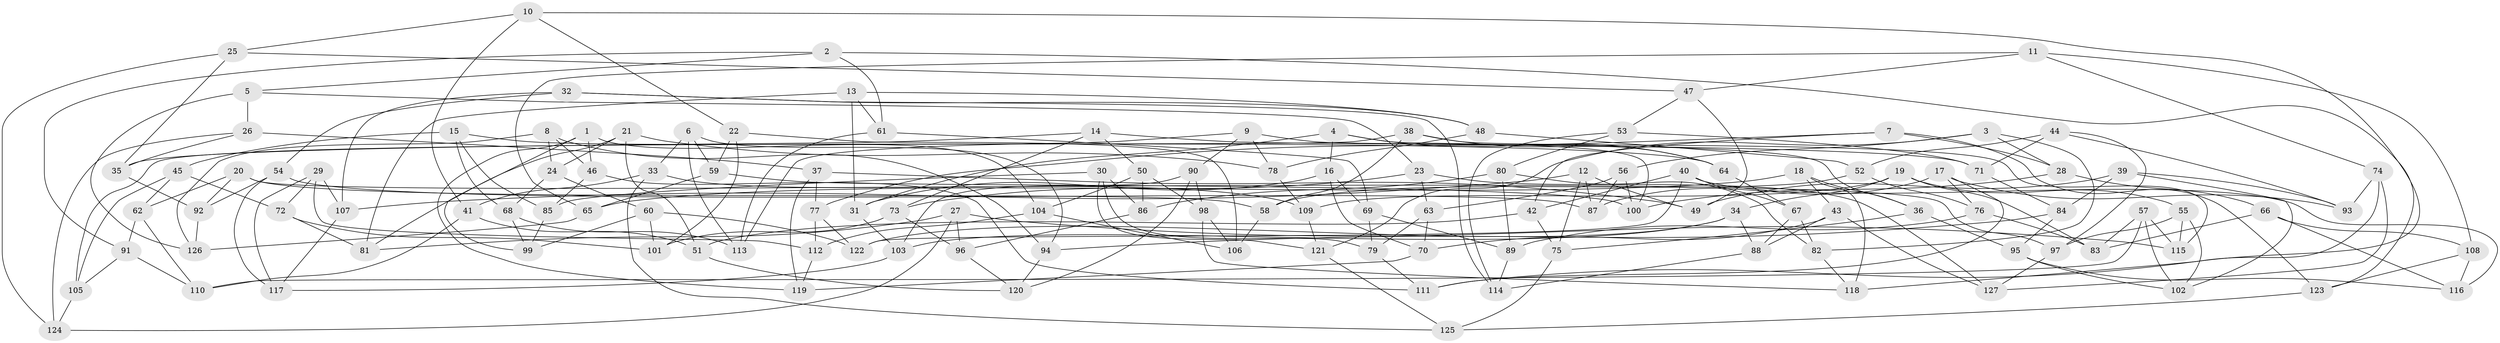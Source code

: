 // coarse degree distribution, {6: 0.42045454545454547, 4: 0.5568181818181818, 5: 0.022727272727272728}
// Generated by graph-tools (version 1.1) at 2025/24/03/03/25 07:24:22]
// undirected, 127 vertices, 254 edges
graph export_dot {
graph [start="1"]
  node [color=gray90,style=filled];
  1;
  2;
  3;
  4;
  5;
  6;
  7;
  8;
  9;
  10;
  11;
  12;
  13;
  14;
  15;
  16;
  17;
  18;
  19;
  20;
  21;
  22;
  23;
  24;
  25;
  26;
  27;
  28;
  29;
  30;
  31;
  32;
  33;
  34;
  35;
  36;
  37;
  38;
  39;
  40;
  41;
  42;
  43;
  44;
  45;
  46;
  47;
  48;
  49;
  50;
  51;
  52;
  53;
  54;
  55;
  56;
  57;
  58;
  59;
  60;
  61;
  62;
  63;
  64;
  65;
  66;
  67;
  68;
  69;
  70;
  71;
  72;
  73;
  74;
  75;
  76;
  77;
  78;
  79;
  80;
  81;
  82;
  83;
  84;
  85;
  86;
  87;
  88;
  89;
  90;
  91;
  92;
  93;
  94;
  95;
  96;
  97;
  98;
  99;
  100;
  101;
  102;
  103;
  104;
  105;
  106;
  107;
  108;
  109;
  110;
  111;
  112;
  113;
  114;
  115;
  116;
  117;
  118;
  119;
  120;
  121;
  122;
  123;
  124;
  125;
  126;
  127;
  1 -- 104;
  1 -- 119;
  1 -- 46;
  1 -- 99;
  2 -- 91;
  2 -- 5;
  2 -- 61;
  2 -- 123;
  3 -- 56;
  3 -- 121;
  3 -- 82;
  3 -- 28;
  4 -- 64;
  4 -- 100;
  4 -- 31;
  4 -- 16;
  5 -- 126;
  5 -- 26;
  5 -- 23;
  6 -- 59;
  6 -- 113;
  6 -- 33;
  6 -- 94;
  7 -- 77;
  7 -- 28;
  7 -- 123;
  7 -- 42;
  8 -- 46;
  8 -- 24;
  8 -- 126;
  8 -- 94;
  9 -- 78;
  9 -- 113;
  9 -- 90;
  9 -- 36;
  10 -- 25;
  10 -- 41;
  10 -- 22;
  10 -- 111;
  11 -- 108;
  11 -- 65;
  11 -- 74;
  11 -- 47;
  12 -- 107;
  12 -- 75;
  12 -- 87;
  12 -- 49;
  13 -- 48;
  13 -- 81;
  13 -- 31;
  13 -- 61;
  14 -- 71;
  14 -- 50;
  14 -- 35;
  14 -- 73;
  15 -- 45;
  15 -- 85;
  15 -- 64;
  15 -- 68;
  16 -- 70;
  16 -- 69;
  16 -- 31;
  17 -- 76;
  17 -- 87;
  17 -- 93;
  17 -- 111;
  18 -- 43;
  18 -- 65;
  18 -- 36;
  18 -- 118;
  19 -- 109;
  19 -- 83;
  19 -- 34;
  19 -- 55;
  20 -- 58;
  20 -- 62;
  20 -- 97;
  20 -- 92;
  21 -- 51;
  21 -- 78;
  21 -- 81;
  21 -- 24;
  22 -- 101;
  22 -- 59;
  22 -- 106;
  23 -- 73;
  23 -- 63;
  23 -- 127;
  24 -- 60;
  24 -- 68;
  25 -- 124;
  25 -- 47;
  25 -- 35;
  26 -- 35;
  26 -- 37;
  26 -- 124;
  27 -- 81;
  27 -- 124;
  27 -- 115;
  27 -- 96;
  28 -- 66;
  28 -- 100;
  29 -- 112;
  29 -- 72;
  29 -- 107;
  29 -- 117;
  30 -- 121;
  30 -- 85;
  30 -- 86;
  30 -- 79;
  31 -- 103;
  32 -- 107;
  32 -- 54;
  32 -- 114;
  32 -- 48;
  33 -- 109;
  33 -- 41;
  33 -- 125;
  34 -- 103;
  34 -- 122;
  34 -- 88;
  35 -- 92;
  36 -- 75;
  36 -- 95;
  37 -- 49;
  37 -- 77;
  37 -- 119;
  38 -- 115;
  38 -- 64;
  38 -- 58;
  38 -- 105;
  39 -- 84;
  39 -- 102;
  39 -- 93;
  39 -- 49;
  40 -- 42;
  40 -- 116;
  40 -- 122;
  40 -- 67;
  41 -- 51;
  41 -- 110;
  42 -- 75;
  42 -- 51;
  43 -- 88;
  43 -- 127;
  43 -- 70;
  44 -- 97;
  44 -- 71;
  44 -- 52;
  44 -- 93;
  45 -- 72;
  45 -- 62;
  45 -- 105;
  46 -- 111;
  46 -- 85;
  47 -- 49;
  47 -- 53;
  48 -- 52;
  48 -- 78;
  50 -- 104;
  50 -- 98;
  50 -- 86;
  51 -- 120;
  52 -- 76;
  52 -- 58;
  53 -- 71;
  53 -- 80;
  53 -- 114;
  54 -- 92;
  54 -- 87;
  54 -- 117;
  55 -- 115;
  55 -- 97;
  55 -- 102;
  56 -- 63;
  56 -- 87;
  56 -- 100;
  57 -- 83;
  57 -- 110;
  57 -- 115;
  57 -- 102;
  58 -- 106;
  59 -- 100;
  59 -- 65;
  60 -- 122;
  60 -- 101;
  60 -- 99;
  61 -- 69;
  61 -- 113;
  62 -- 110;
  62 -- 91;
  63 -- 79;
  63 -- 70;
  64 -- 67;
  65 -- 126;
  66 -- 116;
  66 -- 83;
  66 -- 108;
  67 -- 88;
  67 -- 82;
  68 -- 99;
  68 -- 113;
  69 -- 89;
  69 -- 79;
  70 -- 119;
  71 -- 84;
  72 -- 81;
  72 -- 101;
  73 -- 101;
  73 -- 96;
  74 -- 118;
  74 -- 127;
  74 -- 93;
  75 -- 125;
  76 -- 89;
  76 -- 83;
  77 -- 112;
  77 -- 122;
  78 -- 109;
  79 -- 111;
  80 -- 89;
  80 -- 86;
  80 -- 82;
  82 -- 118;
  84 -- 95;
  84 -- 94;
  85 -- 99;
  86 -- 96;
  88 -- 114;
  89 -- 114;
  90 -- 103;
  90 -- 98;
  90 -- 120;
  91 -- 105;
  91 -- 110;
  92 -- 126;
  94 -- 120;
  95 -- 116;
  95 -- 102;
  96 -- 120;
  97 -- 127;
  98 -- 118;
  98 -- 106;
  103 -- 117;
  104 -- 112;
  104 -- 106;
  105 -- 124;
  107 -- 117;
  108 -- 116;
  108 -- 123;
  109 -- 121;
  112 -- 119;
  121 -- 125;
  123 -- 125;
}
